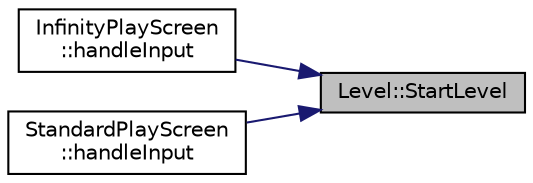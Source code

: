 digraph "Level::StartLevel"
{
 // LATEX_PDF_SIZE
  edge [fontname="Helvetica",fontsize="10",labelfontname="Helvetica",labelfontsize="10"];
  node [fontname="Helvetica",fontsize="10",shape=record];
  rankdir="RL";
  Node1 [label="Level::StartLevel",height=0.2,width=0.4,color="black", fillcolor="grey75", style="filled", fontcolor="black",tooltip=" "];
  Node1 -> Node2 [dir="back",color="midnightblue",fontsize="10",style="solid"];
  Node2 [label="InfinityPlayScreen\l::handleInput",height=0.2,width=0.4,color="black", fillcolor="white", style="filled",URL="$class_infinity_play_screen.html#a755c9c0491b76bf682ce09518833e04c",tooltip=" "];
  Node1 -> Node3 [dir="back",color="midnightblue",fontsize="10",style="solid"];
  Node3 [label="StandardPlayScreen\l::handleInput",height=0.2,width=0.4,color="black", fillcolor="white", style="filled",URL="$class_standard_play_screen.html#a7a3d5c2353bdd13eb041cf44b248f45f",tooltip=" "];
}
